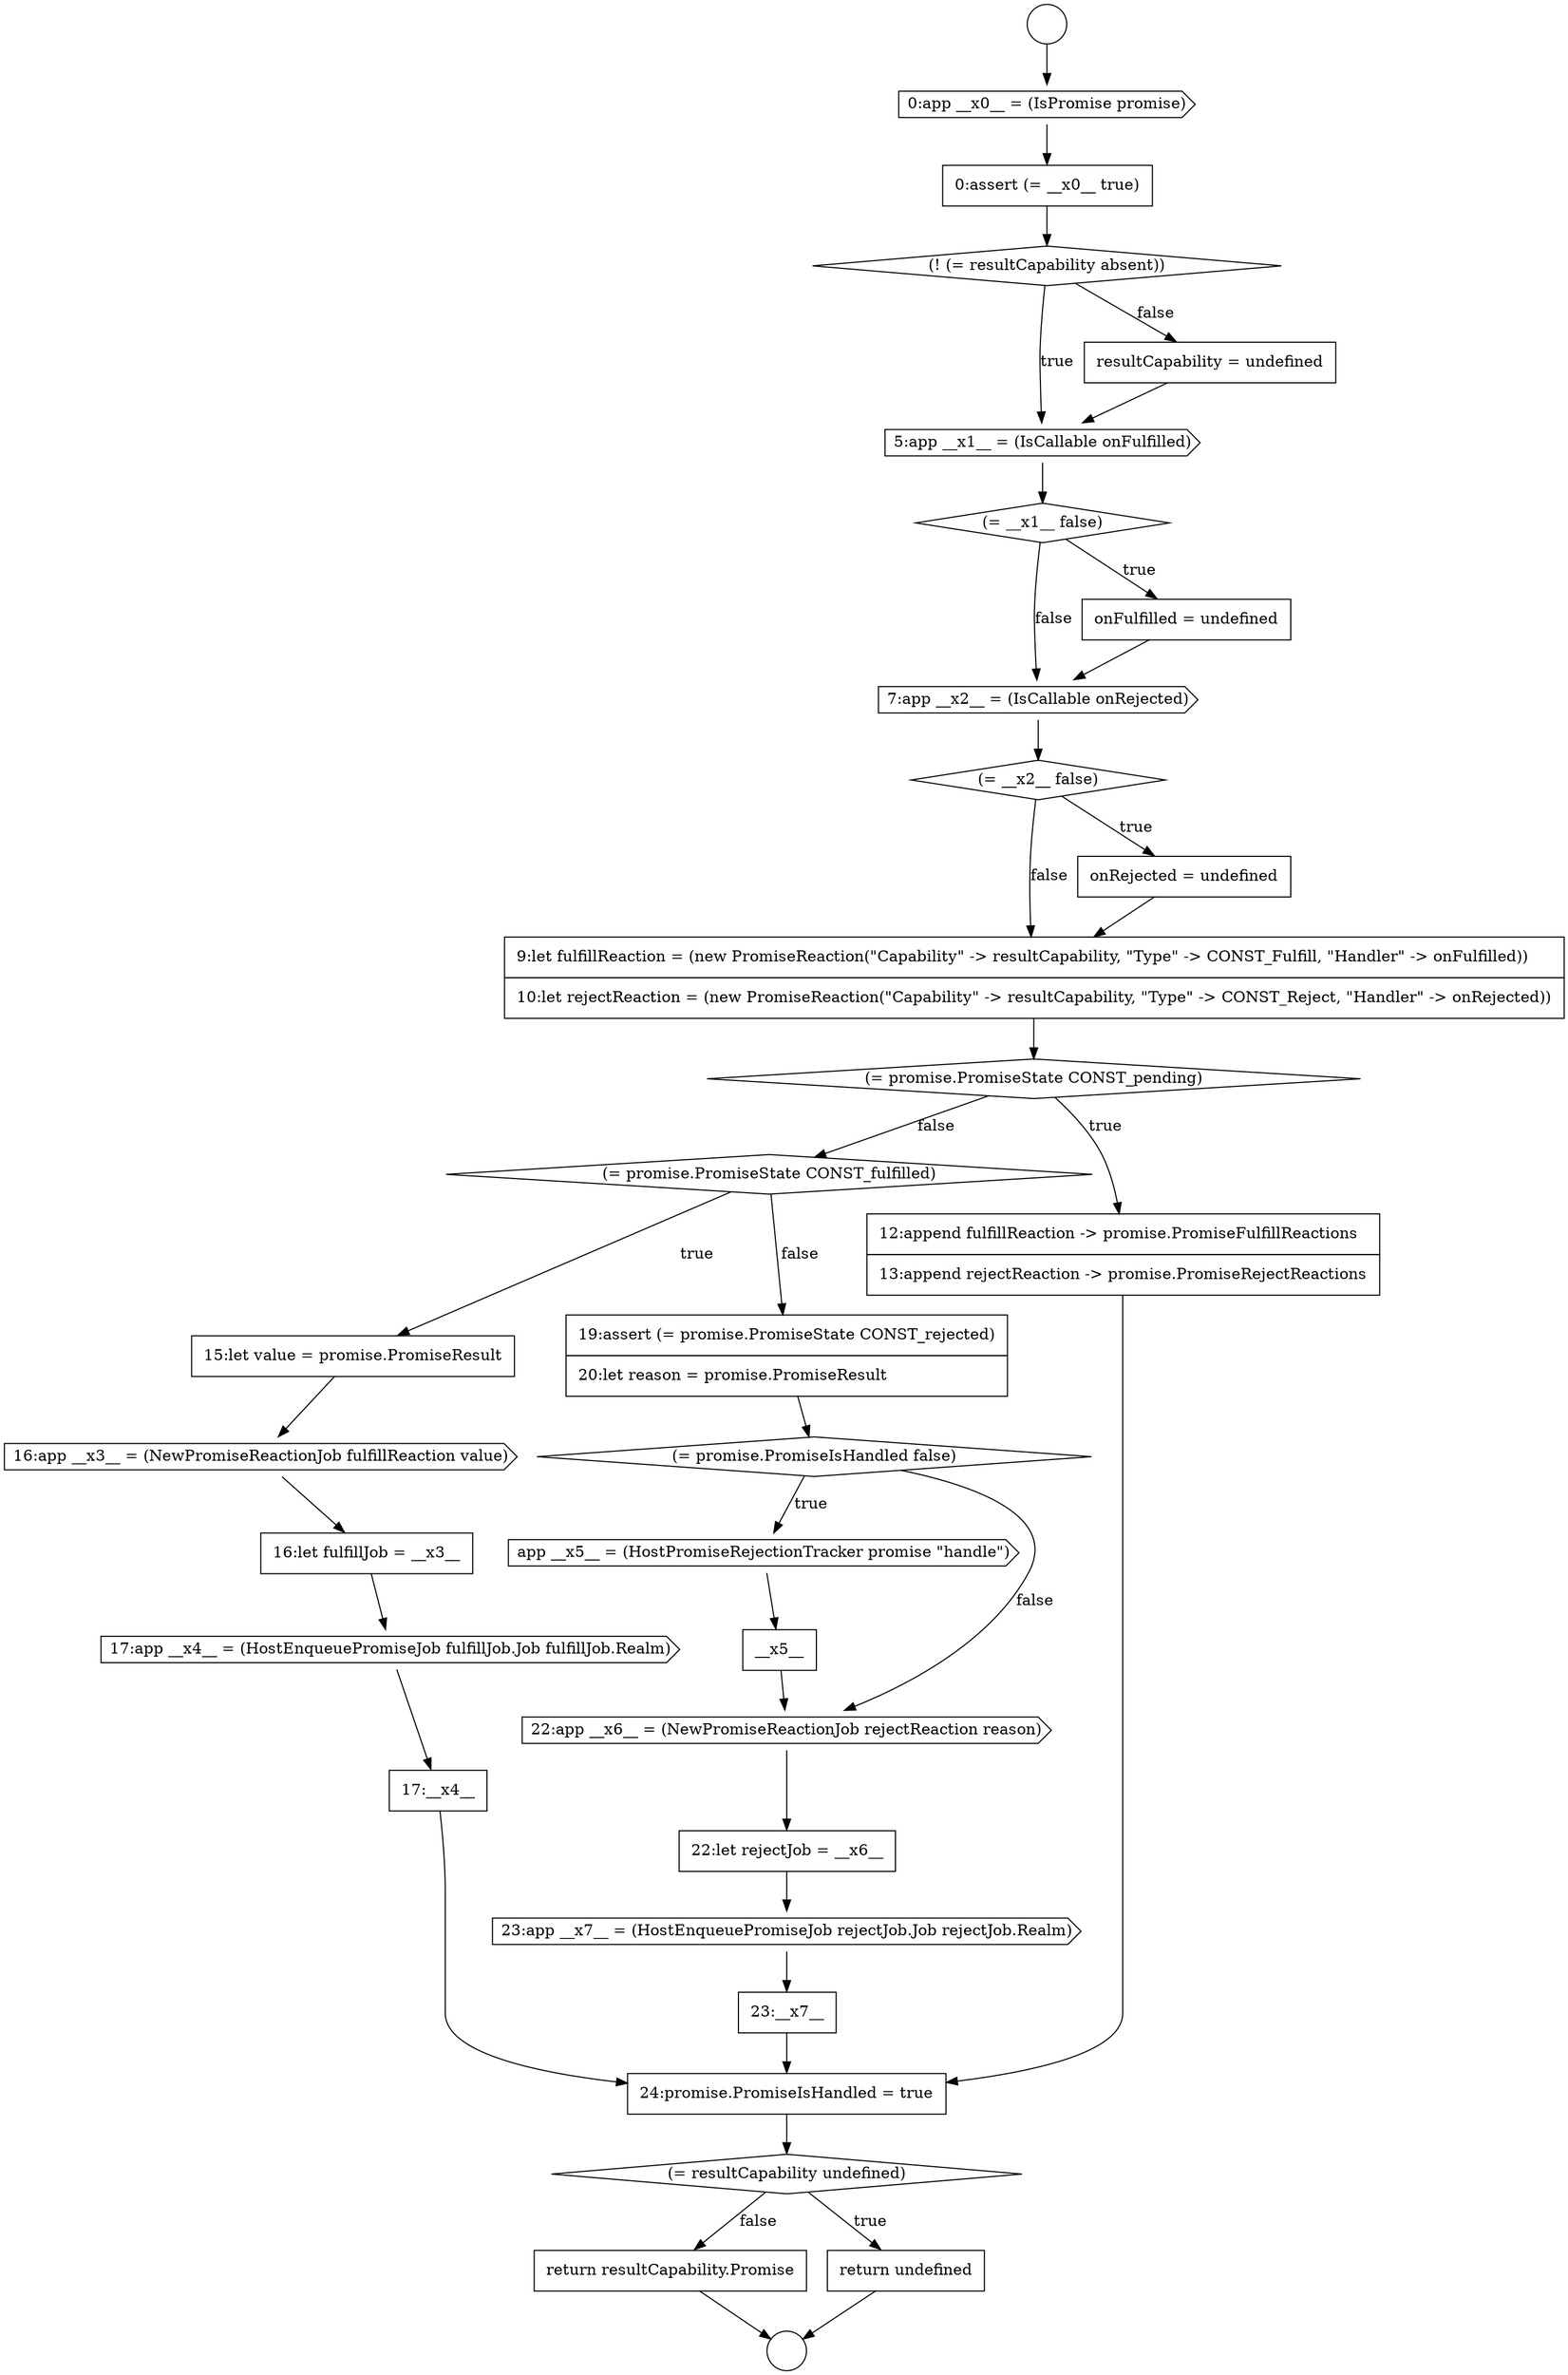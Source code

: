 digraph {
  node18889 [shape=cds, label=<<font color="black">7:app __x2__ = (IsCallable onRejected)</font>> color="black" fillcolor="white" style=filled]
  node18888 [shape=none, margin=0, label=<<font color="black">
    <table border="0" cellborder="1" cellspacing="0" cellpadding="10">
      <tr><td align="left">onFulfilled = undefined</td></tr>
    </table>
  </font>> color="black" fillcolor="white" style=filled]
  node18896 [shape=none, margin=0, label=<<font color="black">
    <table border="0" cellborder="1" cellspacing="0" cellpadding="10">
      <tr><td align="left">15:let value = promise.PromiseResult</td></tr>
    </table>
  </font>> color="black" fillcolor="white" style=filled]
  node18884 [shape=diamond, label=<<font color="black">(! (= resultCapability absent))</font>> color="black" fillcolor="white" style=filled]
  node18886 [shape=cds, label=<<font color="black">5:app __x1__ = (IsCallable onFulfilled)</font>> color="black" fillcolor="white" style=filled]
  node18903 [shape=cds, label=<<font color="black">app __x5__ = (HostPromiseRejectionTracker promise &quot;handle&quot;)</font>> color="black" fillcolor="white" style=filled]
  node18906 [shape=none, margin=0, label=<<font color="black">
    <table border="0" cellborder="1" cellspacing="0" cellpadding="10">
      <tr><td align="left">22:let rejectJob = __x6__</td></tr>
    </table>
  </font>> color="black" fillcolor="white" style=filled]
  node18893 [shape=diamond, label=<<font color="black">(= promise.PromiseState CONST_pending)</font>> color="black" fillcolor="white" style=filled]
  node18897 [shape=cds, label=<<font color="black">16:app __x3__ = (NewPromiseReactionJob fulfillReaction value)</font>> color="black" fillcolor="white" style=filled]
  node18910 [shape=diamond, label=<<font color="black">(= resultCapability undefined)</font>> color="black" fillcolor="white" style=filled]
  node18901 [shape=none, margin=0, label=<<font color="black">
    <table border="0" cellborder="1" cellspacing="0" cellpadding="10">
      <tr><td align="left">19:assert (= promise.PromiseState CONST_rejected)</td></tr>
      <tr><td align="left">20:let reason = promise.PromiseResult</td></tr>
    </table>
  </font>> color="black" fillcolor="white" style=filled]
  node18898 [shape=none, margin=0, label=<<font color="black">
    <table border="0" cellborder="1" cellspacing="0" cellpadding="10">
      <tr><td align="left">16:let fulfillJob = __x3__</td></tr>
    </table>
  </font>> color="black" fillcolor="white" style=filled]
  node18909 [shape=none, margin=0, label=<<font color="black">
    <table border="0" cellborder="1" cellspacing="0" cellpadding="10">
      <tr><td align="left">24:promise.PromiseIsHandled = true</td></tr>
    </table>
  </font>> color="black" fillcolor="white" style=filled]
  node18883 [shape=none, margin=0, label=<<font color="black">
    <table border="0" cellborder="1" cellspacing="0" cellpadding="10">
      <tr><td align="left">0:assert (= __x0__ true)</td></tr>
    </table>
  </font>> color="black" fillcolor="white" style=filled]
  node18892 [shape=none, margin=0, label=<<font color="black">
    <table border="0" cellborder="1" cellspacing="0" cellpadding="10">
      <tr><td align="left">9:let fulfillReaction = (new PromiseReaction(&quot;Capability&quot; -&gt; resultCapability, &quot;Type&quot; -&gt; CONST_Fulfill, &quot;Handler&quot; -&gt; onFulfilled))</td></tr>
      <tr><td align="left">10:let rejectReaction = (new PromiseReaction(&quot;Capability&quot; -&gt; resultCapability, &quot;Type&quot; -&gt; CONST_Reject, &quot;Handler&quot; -&gt; onRejected))</td></tr>
    </table>
  </font>> color="black" fillcolor="white" style=filled]
  node18885 [shape=none, margin=0, label=<<font color="black">
    <table border="0" cellborder="1" cellspacing="0" cellpadding="10">
      <tr><td align="left">resultCapability = undefined</td></tr>
    </table>
  </font>> color="black" fillcolor="white" style=filled]
  node18905 [shape=cds, label=<<font color="black">22:app __x6__ = (NewPromiseReactionJob rejectReaction reason)</font>> color="black" fillcolor="white" style=filled]
  node18902 [shape=diamond, label=<<font color="black">(= promise.PromiseIsHandled false)</font>> color="black" fillcolor="white" style=filled]
  node18880 [shape=circle label=" " color="black" fillcolor="white" style=filled]
  node18899 [shape=cds, label=<<font color="black">17:app __x4__ = (HostEnqueuePromiseJob fulfillJob.Job fulfillJob.Realm)</font>> color="black" fillcolor="white" style=filled]
  node18912 [shape=none, margin=0, label=<<font color="black">
    <table border="0" cellborder="1" cellspacing="0" cellpadding="10">
      <tr><td align="left">return resultCapability.Promise</td></tr>
    </table>
  </font>> color="black" fillcolor="white" style=filled]
  node18895 [shape=diamond, label=<<font color="black">(= promise.PromiseState CONST_fulfilled)</font>> color="black" fillcolor="white" style=filled]
  node18891 [shape=none, margin=0, label=<<font color="black">
    <table border="0" cellborder="1" cellspacing="0" cellpadding="10">
      <tr><td align="left">onRejected = undefined</td></tr>
    </table>
  </font>> color="black" fillcolor="white" style=filled]
  node18908 [shape=none, margin=0, label=<<font color="black">
    <table border="0" cellborder="1" cellspacing="0" cellpadding="10">
      <tr><td align="left">23:__x7__</td></tr>
    </table>
  </font>> color="black" fillcolor="white" style=filled]
  node18894 [shape=none, margin=0, label=<<font color="black">
    <table border="0" cellborder="1" cellspacing="0" cellpadding="10">
      <tr><td align="left">12:append fulfillReaction -&gt; promise.PromiseFulfillReactions</td></tr>
      <tr><td align="left">13:append rejectReaction -&gt; promise.PromiseRejectReactions</td></tr>
    </table>
  </font>> color="black" fillcolor="white" style=filled]
  node18900 [shape=none, margin=0, label=<<font color="black">
    <table border="0" cellborder="1" cellspacing="0" cellpadding="10">
      <tr><td align="left">17:__x4__</td></tr>
    </table>
  </font>> color="black" fillcolor="white" style=filled]
  node18911 [shape=none, margin=0, label=<<font color="black">
    <table border="0" cellborder="1" cellspacing="0" cellpadding="10">
      <tr><td align="left">return undefined</td></tr>
    </table>
  </font>> color="black" fillcolor="white" style=filled]
  node18881 [shape=circle label=" " color="black" fillcolor="white" style=filled]
  node18907 [shape=cds, label=<<font color="black">23:app __x7__ = (HostEnqueuePromiseJob rejectJob.Job rejectJob.Realm)</font>> color="black" fillcolor="white" style=filled]
  node18882 [shape=cds, label=<<font color="black">0:app __x0__ = (IsPromise promise)</font>> color="black" fillcolor="white" style=filled]
  node18890 [shape=diamond, label=<<font color="black">(= __x2__ false)</font>> color="black" fillcolor="white" style=filled]
  node18887 [shape=diamond, label=<<font color="black">(= __x1__ false)</font>> color="black" fillcolor="white" style=filled]
  node18904 [shape=none, margin=0, label=<<font color="black">
    <table border="0" cellborder="1" cellspacing="0" cellpadding="10">
      <tr><td align="left">__x5__</td></tr>
    </table>
  </font>> color="black" fillcolor="white" style=filled]
  node18894 -> node18909 [ color="black"]
  node18903 -> node18904 [ color="black"]
  node18893 -> node18894 [label=<<font color="black">true</font>> color="black"]
  node18893 -> node18895 [label=<<font color="black">false</font>> color="black"]
  node18886 -> node18887 [ color="black"]
  node18912 -> node18881 [ color="black"]
  node18887 -> node18888 [label=<<font color="black">true</font>> color="black"]
  node18887 -> node18889 [label=<<font color="black">false</font>> color="black"]
  node18897 -> node18898 [ color="black"]
  node18885 -> node18886 [ color="black"]
  node18891 -> node18892 [ color="black"]
  node18890 -> node18891 [label=<<font color="black">true</font>> color="black"]
  node18890 -> node18892 [label=<<font color="black">false</font>> color="black"]
  node18911 -> node18881 [ color="black"]
  node18880 -> node18882 [ color="black"]
  node18899 -> node18900 [ color="black"]
  node18901 -> node18902 [ color="black"]
  node18892 -> node18893 [ color="black"]
  node18898 -> node18899 [ color="black"]
  node18900 -> node18909 [ color="black"]
  node18882 -> node18883 [ color="black"]
  node18883 -> node18884 [ color="black"]
  node18906 -> node18907 [ color="black"]
  node18895 -> node18896 [label=<<font color="black">true</font>> color="black"]
  node18895 -> node18901 [label=<<font color="black">false</font>> color="black"]
  node18884 -> node18886 [label=<<font color="black">true</font>> color="black"]
  node18884 -> node18885 [label=<<font color="black">false</font>> color="black"]
  node18905 -> node18906 [ color="black"]
  node18907 -> node18908 [ color="black"]
  node18908 -> node18909 [ color="black"]
  node18896 -> node18897 [ color="black"]
  node18910 -> node18911 [label=<<font color="black">true</font>> color="black"]
  node18910 -> node18912 [label=<<font color="black">false</font>> color="black"]
  node18909 -> node18910 [ color="black"]
  node18888 -> node18889 [ color="black"]
  node18904 -> node18905 [ color="black"]
  node18889 -> node18890 [ color="black"]
  node18902 -> node18903 [label=<<font color="black">true</font>> color="black"]
  node18902 -> node18905 [label=<<font color="black">false</font>> color="black"]
}
